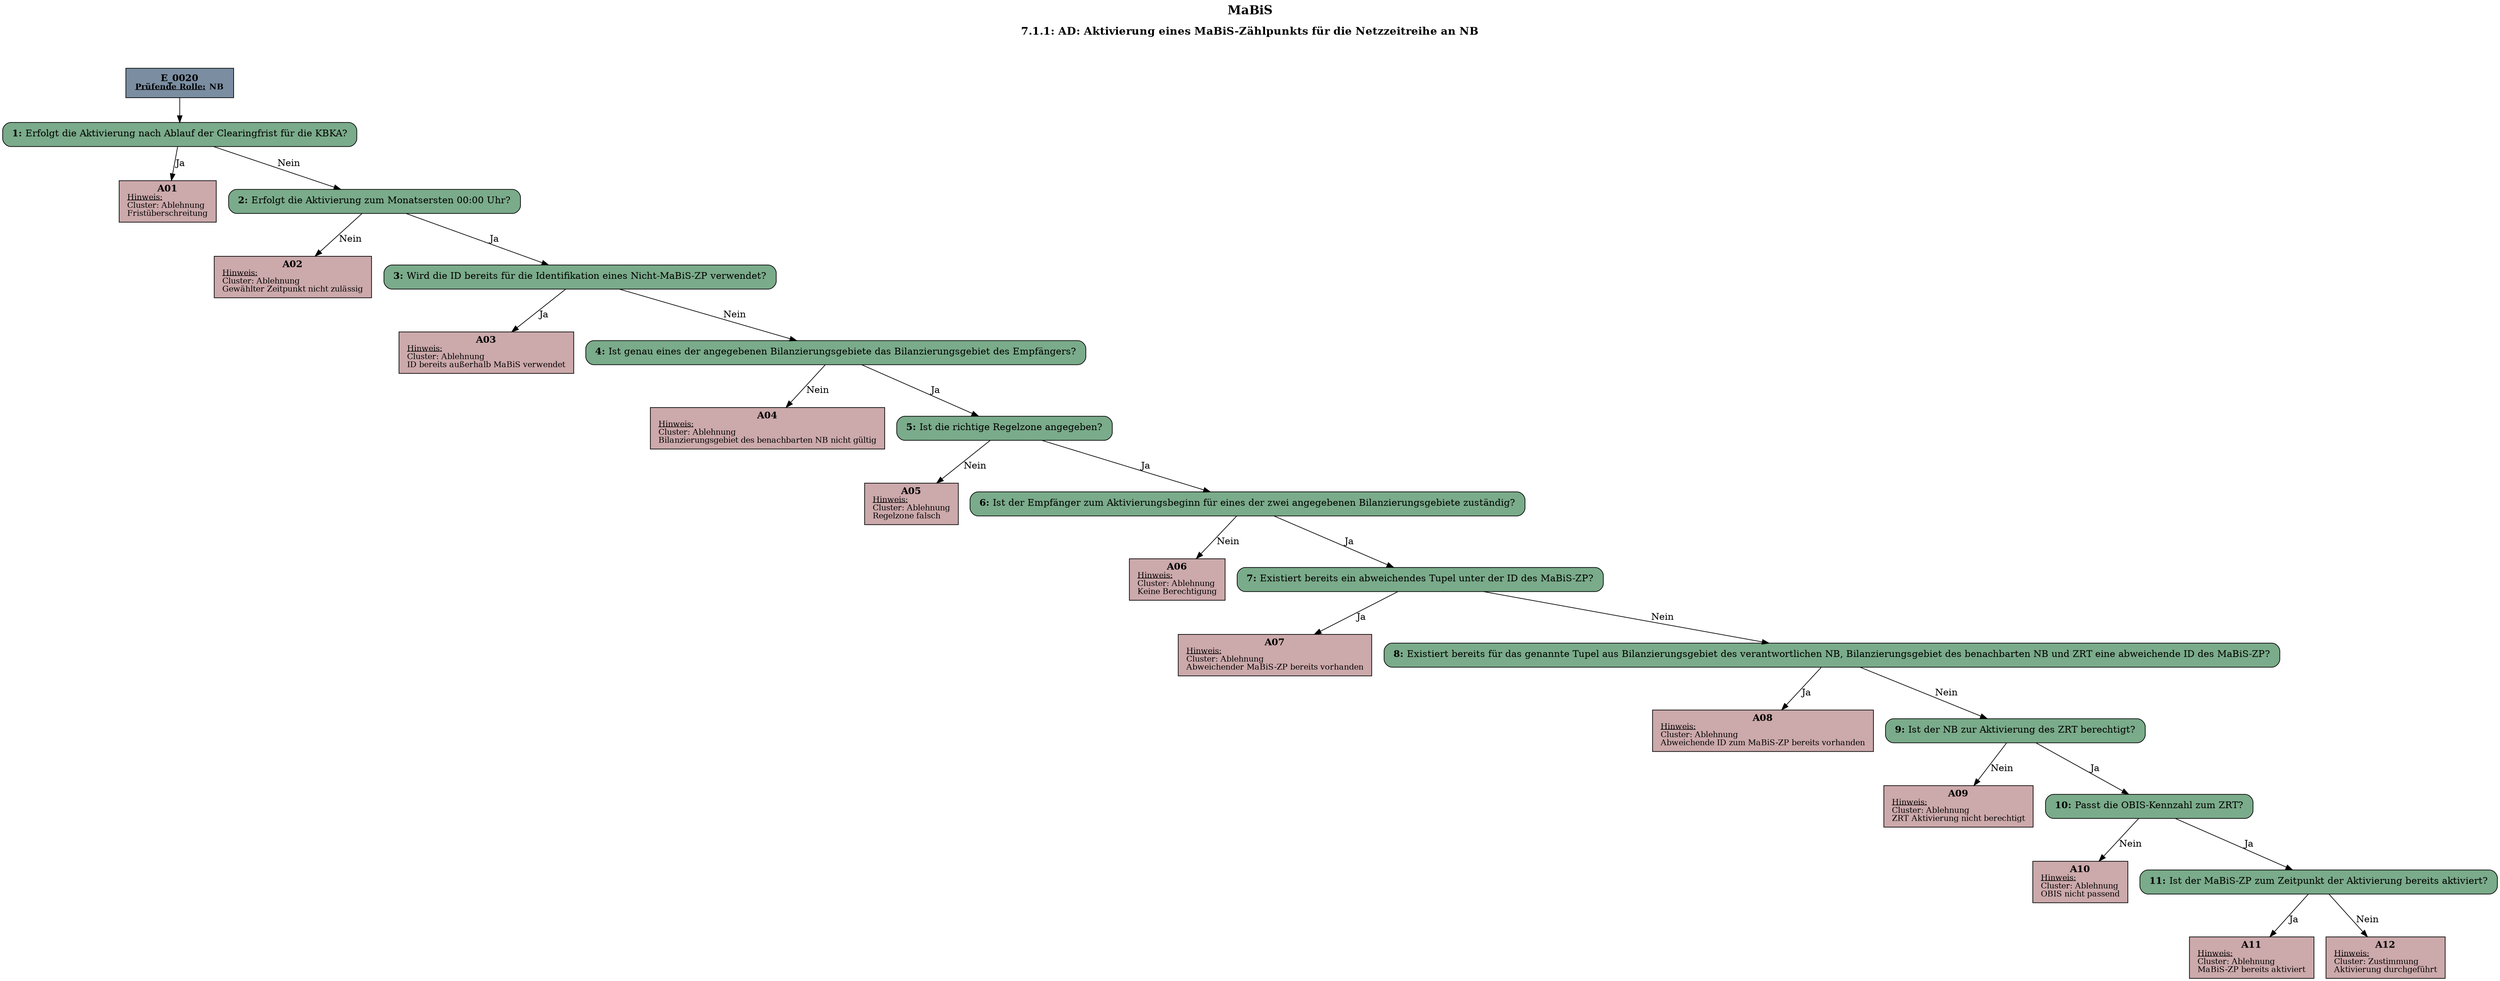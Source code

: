 digraph D {
    labelloc="t";
    label=<<B><FONT POINT-SIZE="18">MaBiS</FONT></B><BR/><BR/><B><FONT POINT-SIZE="16">7.1.1: AD: Aktivierung eines MaBiS-Zählpunkts für die Netzzeitreihe an NB</FONT></B><BR/><BR/><BR/><BR/>>;
    "Start" [margin="0.2,0.12", shape=box, style=filled, fillcolor="#7a8da1", label=<<B>E_0020</B><BR align="center"/><FONT point-size="12"><B><U>Prüfende Rolle:</U> NB</B></FONT><BR align="center"/>>];
    "1" [margin="0.2,0.12", shape=box, style="filled,rounded", fillcolor="#7aab8a", label=<<B>1: </B>Erfolgt die Aktivierung nach Ablauf der Clearingfrist für die KBKA?<BR align="left"/>>];
    "A01" [margin="0.17,0.08", shape=box, style=filled, fillcolor="#cca9ab", label=<<B>A01</B><BR align="center"/><FONT point-size="12"><U>Hinweis:</U><BR align="left"/>Cluster: Ablehnung<BR align="left"/>Fristüberschreitung<BR align="left"/></FONT>>];
    "2" [margin="0.2,0.12", shape=box, style="filled,rounded", fillcolor="#7aab8a", label=<<B>2: </B>Erfolgt die Aktivierung zum Monatsersten 00:00 Uhr?<BR align="left"/>>];
    "A02" [margin="0.17,0.08", shape=box, style=filled, fillcolor="#cca9ab", label=<<B>A02</B><BR align="center"/><FONT point-size="12"><U>Hinweis:</U><BR align="left"/>Cluster: Ablehnung<BR align="left"/>Gewählter Zeitpunkt nicht zulässig<BR align="left"/></FONT>>];
    "3" [margin="0.2,0.12", shape=box, style="filled,rounded", fillcolor="#7aab8a", label=<<B>3: </B>Wird die ID bereits für die Identifikation eines Nicht-MaBiS-ZP verwendet?<BR align="left"/>>];
    "A03" [margin="0.17,0.08", shape=box, style=filled, fillcolor="#cca9ab", label=<<B>A03</B><BR align="center"/><FONT point-size="12"><U>Hinweis:</U><BR align="left"/>Cluster: Ablehnung<BR align="left"/>ID bereits außerhalb MaBiS verwendet<BR align="left"/></FONT>>];
    "4" [margin="0.2,0.12", shape=box, style="filled,rounded", fillcolor="#7aab8a", label=<<B>4: </B>Ist genau eines der angegebenen Bilanzierungsgebiete das Bilanzierungsgebiet des Empfängers?<BR align="left"/>>];
    "A04" [margin="0.17,0.08", shape=box, style=filled, fillcolor="#cca9ab", label=<<B>A04</B><BR align="center"/><FONT point-size="12"><U>Hinweis:</U><BR align="left"/>Cluster: Ablehnung<BR align="left"/>Bilanzierungsgebiet des benachbarten NB nicht gültig<BR align="left"/></FONT>>];
    "5" [margin="0.2,0.12", shape=box, style="filled,rounded", fillcolor="#7aab8a", label=<<B>5: </B>Ist die richtige Regelzone angegeben?<BR align="left"/>>];
    "A05" [margin="0.17,0.08", shape=box, style=filled, fillcolor="#cca9ab", label=<<B>A05</B><BR align="center"/><FONT point-size="12"><U>Hinweis:</U><BR align="left"/>Cluster: Ablehnung<BR align="left"/>Regelzone falsch<BR align="left"/></FONT>>];
    "6" [margin="0.2,0.12", shape=box, style="filled,rounded", fillcolor="#7aab8a", label=<<B>6: </B>Ist der Empfänger zum Aktivierungsbeginn für eines der zwei angegebenen Bilanzierungsgebiete zuständig?<BR align="left"/>>];
    "A06" [margin="0.17,0.08", shape=box, style=filled, fillcolor="#cca9ab", label=<<B>A06</B><BR align="center"/><FONT point-size="12"><U>Hinweis:</U><BR align="left"/>Cluster: Ablehnung<BR align="left"/>Keine Berechtigung<BR align="left"/></FONT>>];
    "7" [margin="0.2,0.12", shape=box, style="filled,rounded", fillcolor="#7aab8a", label=<<B>7: </B>Existiert bereits ein abweichendes Tupel unter der ID des MaBiS-ZP?<BR align="left"/>>];
    "A07" [margin="0.17,0.08", shape=box, style=filled, fillcolor="#cca9ab", label=<<B>A07</B><BR align="center"/><FONT point-size="12"><U>Hinweis:</U><BR align="left"/>Cluster: Ablehnung<BR align="left"/>Abweichender MaBiS-ZP bereits vorhanden<BR align="left"/></FONT>>];
    "8" [margin="0.2,0.12", shape=box, style="filled,rounded", fillcolor="#7aab8a", label=<<B>8: </B>Existiert bereits für das genannte Tupel aus Bilanzierungsgebiet des verantwortlichen NB, Bilanzierungsgebiet des benachbarten NB und ZRT eine abweichende ID des MaBiS-ZP?<BR align="left"/>>];
    "A08" [margin="0.17,0.08", shape=box, style=filled, fillcolor="#cca9ab", label=<<B>A08</B><BR align="center"/><FONT point-size="12"><U>Hinweis:</U><BR align="left"/>Cluster: Ablehnung<BR align="left"/>Abweichende ID zum MaBiS-ZP bereits vorhanden<BR align="left"/></FONT>>];
    "9" [margin="0.2,0.12", shape=box, style="filled,rounded", fillcolor="#7aab8a", label=<<B>9: </B>Ist der NB zur Aktivierung des ZRT berechtigt?<BR align="left"/>>];
    "A09" [margin="0.17,0.08", shape=box, style=filled, fillcolor="#cca9ab", label=<<B>A09</B><BR align="center"/><FONT point-size="12"><U>Hinweis:</U><BR align="left"/>Cluster: Ablehnung<BR align="left"/>ZRT Aktivierung nicht berechtigt<BR align="left"/></FONT>>];
    "10" [margin="0.2,0.12", shape=box, style="filled,rounded", fillcolor="#7aab8a", label=<<B>10: </B>Passt die OBIS-Kennzahl zum ZRT?<BR align="left"/>>];
    "A10" [margin="0.17,0.08", shape=box, style=filled, fillcolor="#cca9ab", label=<<B>A10</B><BR align="center"/><FONT point-size="12"><U>Hinweis:</U><BR align="left"/>Cluster: Ablehnung<BR align="left"/>OBIS nicht passend<BR align="left"/></FONT>>];
    "11" [margin="0.2,0.12", shape=box, style="filled,rounded", fillcolor="#7aab8a", label=<<B>11: </B>Ist der MaBiS-ZP zum Zeitpunkt der Aktivierung bereits aktiviert?<BR align="left"/>>];
    "A11" [margin="0.17,0.08", shape=box, style=filled, fillcolor="#cca9ab", label=<<B>A11</B><BR align="center"/><FONT point-size="12"><U>Hinweis:</U><BR align="left"/>Cluster: Ablehnung<BR align="left"/>MaBiS-ZP bereits aktiviert<BR align="left"/></FONT>>];
    "A12" [margin="0.17,0.08", shape=box, style=filled, fillcolor="#cca9ab", label=<<B>A12</B><BR align="center"/><FONT point-size="12"><U>Hinweis:</U><BR align="left"/>Cluster: Zustimmung<BR align="left"/>Aktivierung durchgeführt<BR align="left"/></FONT>>];

    "Start" -> "1";
    "1" -> "A01" [label="Ja"];
    "1" -> "2" [label="Nein"];
    "2" -> "A02" [label="Nein"];
    "2" -> "3" [label="Ja"];
    "3" -> "A03" [label="Ja"];
    "3" -> "4" [label="Nein"];
    "4" -> "A04" [label="Nein"];
    "4" -> "5" [label="Ja"];
    "5" -> "A05" [label="Nein"];
    "5" -> "6" [label="Ja"];
    "6" -> "A06" [label="Nein"];
    "6" -> "7" [label="Ja"];
    "7" -> "A07" [label="Ja"];
    "7" -> "8" [label="Nein"];
    "8" -> "A08" [label="Ja"];
    "8" -> "9" [label="Nein"];
    "9" -> "A09" [label="Nein"];
    "9" -> "10" [label="Ja"];
    "10" -> "A10" [label="Nein"];
    "10" -> "11" [label="Ja"];
    "11" -> "A11" [label="Ja"];
    "11" -> "A12" [label="Nein"];
}